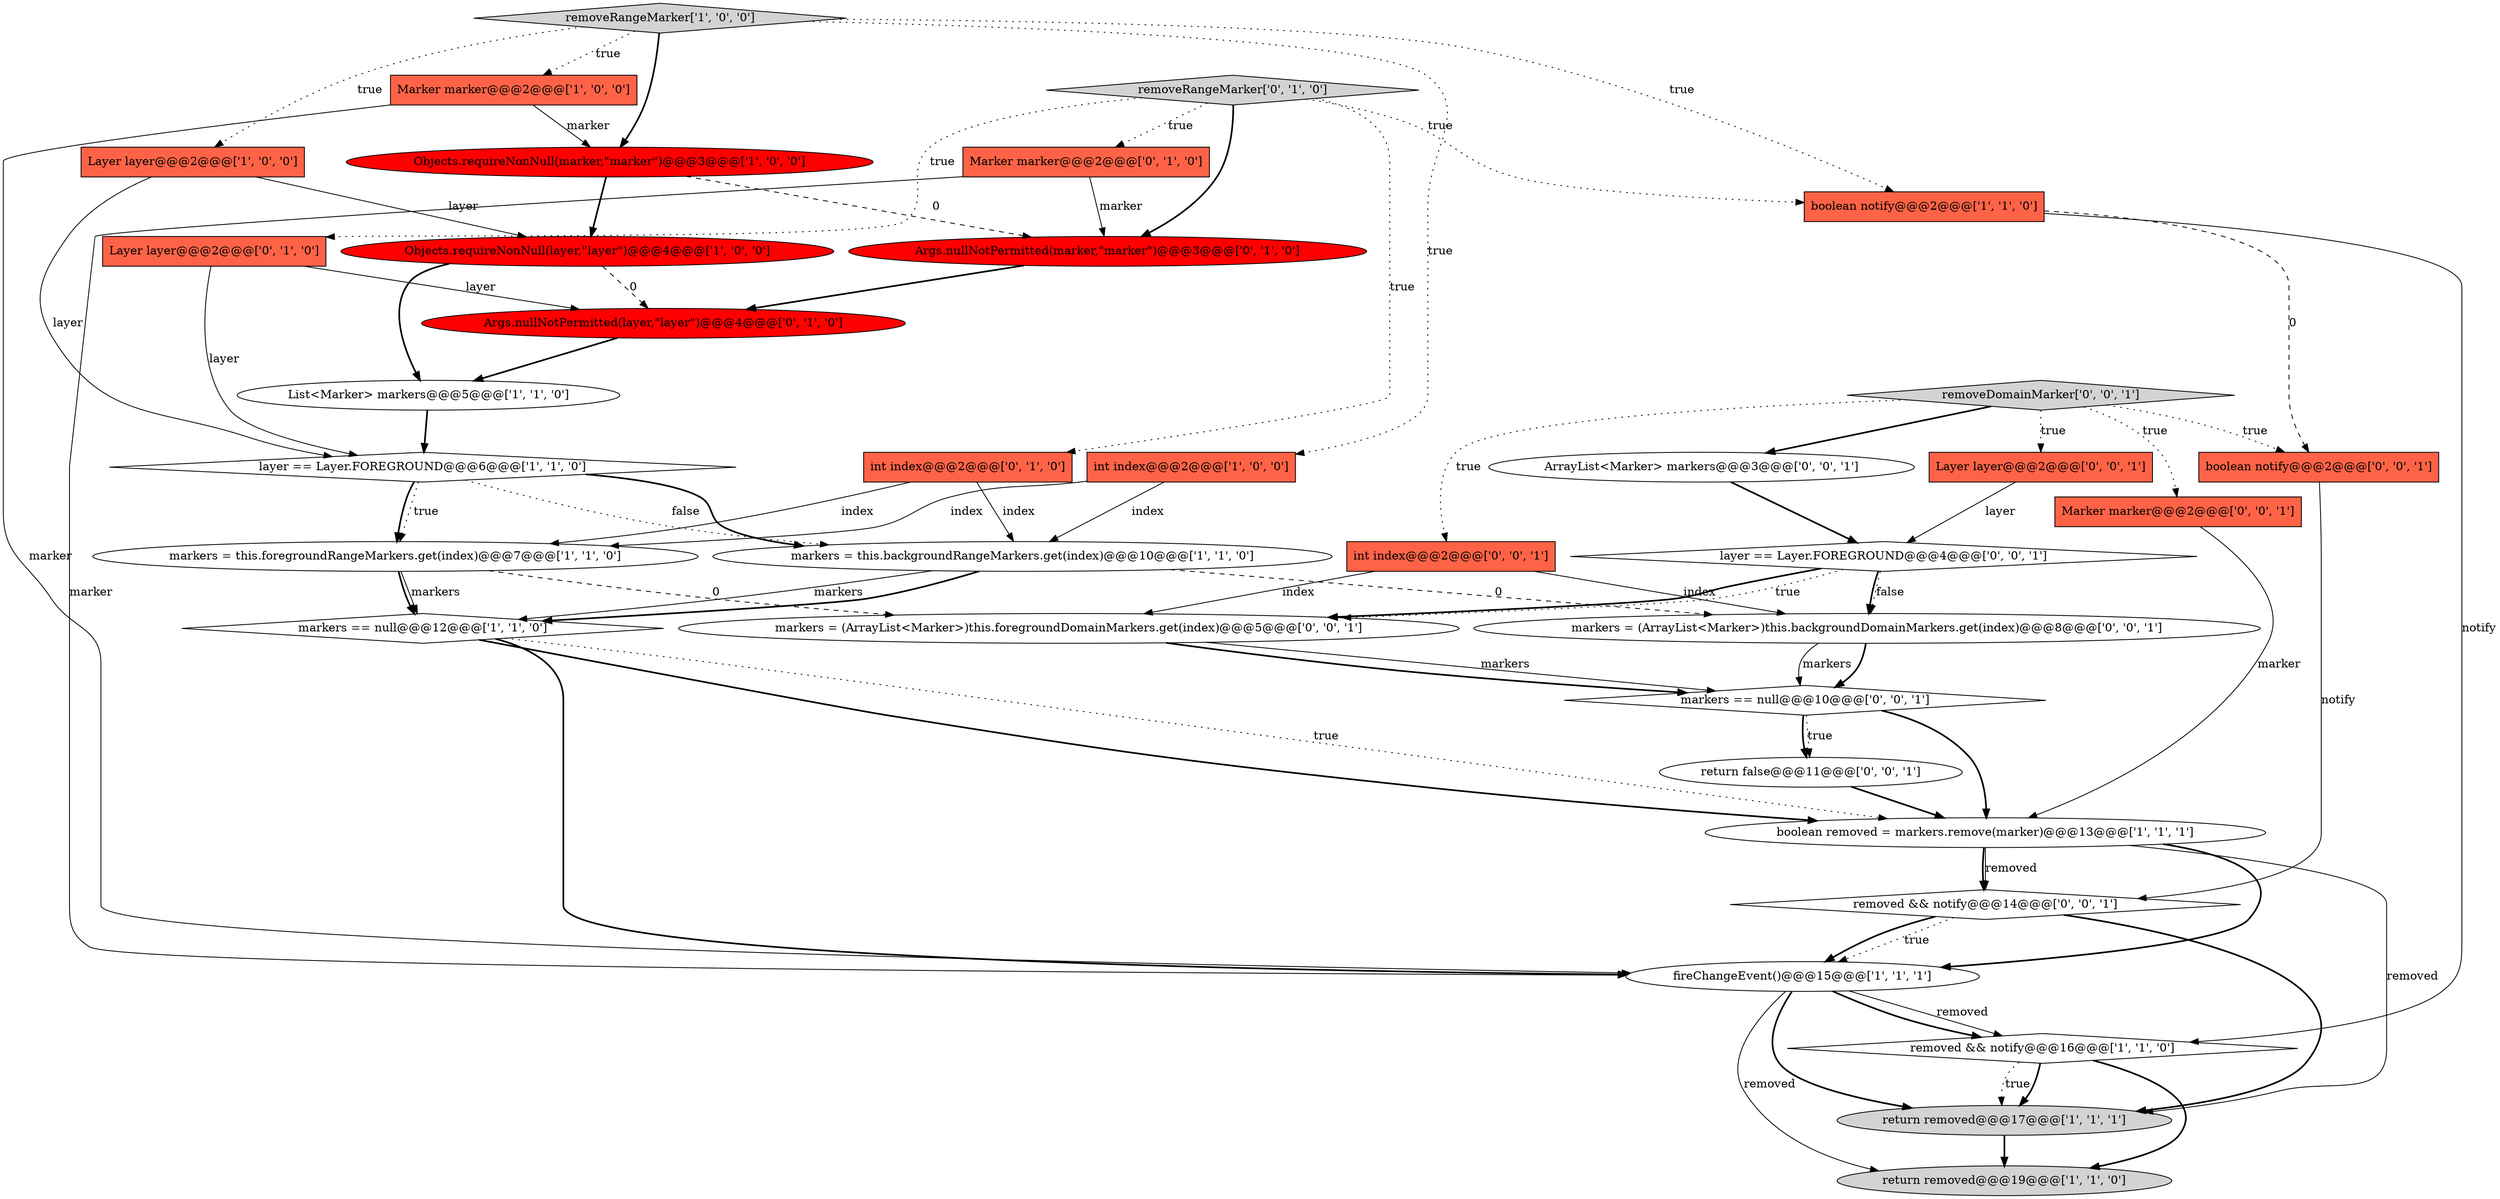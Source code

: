 digraph {
3 [style = filled, label = "List<Marker> markers@@@5@@@['1', '1', '0']", fillcolor = white, shape = ellipse image = "AAA0AAABBB1BBB"];
16 [style = filled, label = "boolean notify@@@2@@@['1', '1', '0']", fillcolor = tomato, shape = box image = "AAA0AAABBB1BBB"];
7 [style = filled, label = "Objects.requireNonNull(marker,\"marker\")@@@3@@@['1', '0', '0']", fillcolor = red, shape = ellipse image = "AAA1AAABBB1BBB"];
1 [style = filled, label = "removeRangeMarker['1', '0', '0']", fillcolor = lightgray, shape = diamond image = "AAA0AAABBB1BBB"];
31 [style = filled, label = "int index@@@2@@@['0', '0', '1']", fillcolor = tomato, shape = box image = "AAA0AAABBB3BBB"];
11 [style = filled, label = "markers = this.foregroundRangeMarkers.get(index)@@@7@@@['1', '1', '0']", fillcolor = white, shape = ellipse image = "AAA0AAABBB1BBB"];
21 [style = filled, label = "Marker marker@@@2@@@['0', '1', '0']", fillcolor = tomato, shape = box image = "AAA0AAABBB2BBB"];
19 [style = filled, label = "removeRangeMarker['0', '1', '0']", fillcolor = lightgray, shape = diamond image = "AAA0AAABBB2BBB"];
22 [style = filled, label = "Layer layer@@@2@@@['0', '1', '0']", fillcolor = tomato, shape = box image = "AAA0AAABBB2BBB"];
26 [style = filled, label = "Layer layer@@@2@@@['0', '0', '1']", fillcolor = tomato, shape = box image = "AAA0AAABBB3BBB"];
25 [style = filled, label = "removeDomainMarker['0', '0', '1']", fillcolor = lightgray, shape = diamond image = "AAA0AAABBB3BBB"];
13 [style = filled, label = "markers == null@@@12@@@['1', '1', '0']", fillcolor = white, shape = diamond image = "AAA0AAABBB1BBB"];
5 [style = filled, label = "removed && notify@@@16@@@['1', '1', '0']", fillcolor = white, shape = diamond image = "AAA0AAABBB1BBB"];
18 [style = filled, label = "Args.nullNotPermitted(marker,\"marker\")@@@3@@@['0', '1', '0']", fillcolor = red, shape = ellipse image = "AAA1AAABBB2BBB"];
10 [style = filled, label = "int index@@@2@@@['1', '0', '0']", fillcolor = tomato, shape = box image = "AAA0AAABBB1BBB"];
30 [style = filled, label = "layer == Layer.FOREGROUND@@@4@@@['0', '0', '1']", fillcolor = white, shape = diamond image = "AAA0AAABBB3BBB"];
23 [style = filled, label = "Marker marker@@@2@@@['0', '0', '1']", fillcolor = tomato, shape = box image = "AAA0AAABBB3BBB"];
6 [style = filled, label = "Marker marker@@@2@@@['1', '0', '0']", fillcolor = tomato, shape = box image = "AAA0AAABBB1BBB"];
34 [style = filled, label = "boolean notify@@@2@@@['0', '0', '1']", fillcolor = tomato, shape = box image = "AAA0AAABBB3BBB"];
14 [style = filled, label = "markers = this.backgroundRangeMarkers.get(index)@@@10@@@['1', '1', '0']", fillcolor = white, shape = ellipse image = "AAA0AAABBB1BBB"];
24 [style = filled, label = "removed && notify@@@14@@@['0', '0', '1']", fillcolor = white, shape = diamond image = "AAA0AAABBB3BBB"];
27 [style = filled, label = "markers = (ArrayList<Marker>)this.backgroundDomainMarkers.get(index)@@@8@@@['0', '0', '1']", fillcolor = white, shape = ellipse image = "AAA0AAABBB3BBB"];
12 [style = filled, label = "return removed@@@19@@@['1', '1', '0']", fillcolor = lightgray, shape = ellipse image = "AAA0AAABBB1BBB"];
29 [style = filled, label = "ArrayList<Marker> markers@@@3@@@['0', '0', '1']", fillcolor = white, shape = ellipse image = "AAA0AAABBB3BBB"];
2 [style = filled, label = "Layer layer@@@2@@@['1', '0', '0']", fillcolor = tomato, shape = box image = "AAA0AAABBB1BBB"];
33 [style = filled, label = "return false@@@11@@@['0', '0', '1']", fillcolor = white, shape = ellipse image = "AAA0AAABBB3BBB"];
15 [style = filled, label = "boolean removed = markers.remove(marker)@@@13@@@['1', '1', '1']", fillcolor = white, shape = ellipse image = "AAA0AAABBB1BBB"];
8 [style = filled, label = "Objects.requireNonNull(layer,\"layer\")@@@4@@@['1', '0', '0']", fillcolor = red, shape = ellipse image = "AAA1AAABBB1BBB"];
0 [style = filled, label = "return removed@@@17@@@['1', '1', '1']", fillcolor = lightgray, shape = ellipse image = "AAA0AAABBB1BBB"];
20 [style = filled, label = "int index@@@2@@@['0', '1', '0']", fillcolor = tomato, shape = box image = "AAA0AAABBB2BBB"];
28 [style = filled, label = "markers = (ArrayList<Marker>)this.foregroundDomainMarkers.get(index)@@@5@@@['0', '0', '1']", fillcolor = white, shape = ellipse image = "AAA0AAABBB3BBB"];
32 [style = filled, label = "markers == null@@@10@@@['0', '0', '1']", fillcolor = white, shape = diamond image = "AAA0AAABBB3BBB"];
17 [style = filled, label = "Args.nullNotPermitted(layer,\"layer\")@@@4@@@['0', '1', '0']", fillcolor = red, shape = ellipse image = "AAA1AAABBB2BBB"];
9 [style = filled, label = "layer == Layer.FOREGROUND@@@6@@@['1', '1', '0']", fillcolor = white, shape = diamond image = "AAA0AAABBB1BBB"];
4 [style = filled, label = "fireChangeEvent()@@@15@@@['1', '1', '1']", fillcolor = white, shape = ellipse image = "AAA0AAABBB1BBB"];
4->12 [style = solid, label="removed"];
19->18 [style = bold, label=""];
27->32 [style = bold, label=""];
1->10 [style = dotted, label="true"];
10->14 [style = solid, label="index"];
15->24 [style = solid, label="removed"];
9->11 [style = bold, label=""];
7->18 [style = dashed, label="0"];
6->4 [style = solid, label="marker"];
29->30 [style = bold, label=""];
33->15 [style = bold, label=""];
25->31 [style = dotted, label="true"];
26->30 [style = solid, label="layer"];
24->0 [style = bold, label=""];
9->14 [style = dotted, label="false"];
2->8 [style = solid, label="layer"];
19->20 [style = dotted, label="true"];
0->12 [style = bold, label=""];
9->11 [style = dotted, label="true"];
24->4 [style = dotted, label="true"];
8->3 [style = bold, label=""];
30->27 [style = bold, label=""];
25->34 [style = dotted, label="true"];
34->24 [style = solid, label="notify"];
18->17 [style = bold, label=""];
21->18 [style = solid, label="marker"];
6->7 [style = solid, label="marker"];
19->21 [style = dotted, label="true"];
14->13 [style = solid, label="markers"];
22->9 [style = solid, label="layer"];
10->11 [style = solid, label="index"];
25->29 [style = bold, label=""];
5->0 [style = dotted, label="true"];
7->8 [style = bold, label=""];
15->0 [style = solid, label="removed"];
14->27 [style = dashed, label="0"];
1->7 [style = bold, label=""];
32->33 [style = bold, label=""];
32->33 [style = dotted, label="true"];
31->28 [style = solid, label="index"];
22->17 [style = solid, label="layer"];
4->0 [style = bold, label=""];
28->32 [style = bold, label=""];
23->15 [style = solid, label="marker"];
2->9 [style = solid, label="layer"];
3->9 [style = bold, label=""];
4->5 [style = solid, label="removed"];
16->5 [style = solid, label="notify"];
16->34 [style = dashed, label="0"];
11->28 [style = dashed, label="0"];
24->4 [style = bold, label=""];
30->28 [style = bold, label=""];
5->0 [style = bold, label=""];
21->4 [style = solid, label="marker"];
27->32 [style = solid, label="markers"];
5->12 [style = bold, label=""];
15->24 [style = bold, label=""];
20->11 [style = solid, label="index"];
11->13 [style = bold, label=""];
19->22 [style = dotted, label="true"];
15->4 [style = bold, label=""];
32->15 [style = bold, label=""];
9->14 [style = bold, label=""];
17->3 [style = bold, label=""];
19->16 [style = dotted, label="true"];
30->27 [style = dotted, label="false"];
8->17 [style = dashed, label="0"];
20->14 [style = solid, label="index"];
1->6 [style = dotted, label="true"];
13->15 [style = dotted, label="true"];
1->16 [style = dotted, label="true"];
13->15 [style = bold, label=""];
25->23 [style = dotted, label="true"];
14->13 [style = bold, label=""];
31->27 [style = solid, label="index"];
1->2 [style = dotted, label="true"];
30->28 [style = dotted, label="true"];
11->13 [style = solid, label="markers"];
4->5 [style = bold, label=""];
25->26 [style = dotted, label="true"];
28->32 [style = solid, label="markers"];
13->4 [style = bold, label=""];
}
